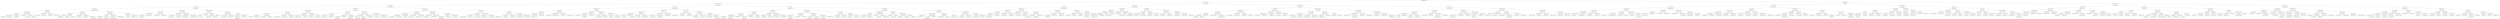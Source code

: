 digraph g { 
 node702 [label="702-abbot, H=1, BF=0"];
 node762 [label="762-abdominous, H=2, BF=0"];
 node493 [label="493-abscession, H=1, BF=0"];
 node444 [label="444-absolve, H=3, BF=0"];
 node478 [label="478-absorbability, H=2, BF=0"];
 node984 [label="984-acacian, H=1, BF=0"];
 node113 [label="113-acetylenediurein, H=4, BF=0"];
 node494 [label="494-acquisitum, H=1, BF=0"];
 node650 [label="650-acroasphyxia, H=3, BF=0"];
 node741 [label="741-acrydium, H=1, BF=0"];
 node979 [label="979-actaeon, H=2, BF=0"];
 node463 [label="463-adactyl, H=1, BF=0"];
 node296 [label="296-adenia, H=5, BF=0"];
 node564 [label="564-adenology, H=1, BF=0"];
 node708 [label="708-adephagan, H=2, BF=0"];
 node158 [label="158-aegerian, H=1, BF=0"];
 node138 [label="138-afluking, H=3, BF=0"];
 node153 [label="153-aggrate, H=1, BF=0"];
 node536 [label="536-aglypha, H=2, BF=0"];
 node761 [label="761-agricultural, H=1, BF=0"];
 node70 [label="70-airmark, H=7, BF=0"];
 node914 [label="914-aischrolatreia, H=1, BF=0"];
 node244 [label="244-akhissar, H=2, BF=0"];
 node683 [label="683-alkylic, H=3, BF=0"];
 node582 [label="582-alley, H=2, BF=0"];
 node796 [label="796-alpine, H=1, BF=0"];
 node362 [label="362-amateur, H=4, BF=0"];
 node666 [label="666-ambry, H=1, BF=0"];
 node202 [label="202-amphion, H=2, BF=0"];
 node604 [label="604-amuck, H=1, BF=0"];
 node132 [label="132-amygdalase, H=3, BF=0"];
 node467 [label="467-amylopsin, H=1, BF=0"];
 node458 [label="458-anaglyph, H=2, BF=0"];
 node89 [label="89-anaphylatoxin, H=1, BF=0"];
 node26 [label="26-anatomicopathologic, H=6, BF=0"];
 node53 [label="53-anesthetist, H=1, BF=0"];
 node897 [label="897-angiolith, H=2, BF=0"];
 node657 [label="657-annodated, H=1, BF=0"];
 node757 [label="757-anopla, H=3, BF=0"];
 node893 [label="893-ansel, H=1, BF=0"];
 node758 [label="758-anselm, H=2, BF=0"];
 node694 [label="694-anthropophagistic, H=1, BF=0"];
 node288 [label="288-anticipatory, H=4, BF=0"];
 node709 [label="709-antiegotism, H=1, BF=0"];
 node378 [label="378-antimycotic, H=2, BF=0"];
 node692 [label="692-antiprohibitionist, H=1, BF=0"];
 node122 [label="122-antivaccinist, H=5, BF=0"];
 node405 [label="405-antu, H=1, BF=0"];
 node487 [label="487-apache, H=2, BF=0"];
 node535 [label="535-apagogically, H=1, BF=0"];
 node74 [label="74-apinage, H=3, BF=0"];
 node395 [label="395-apneumona, H=1, BF=0"];
 node16 [label="16-apocodeine, H=8, BF=0"];
 node849 [label="849-apologizer, H=1, BF=0"];
 node310 [label="310-appendicle, H=2, BF=0"];
 node34 [label="34-apportionable, H=3, BF=0"];
 node551 [label="551-archagitator, H=1, BF=0"];
 node109 [label="109-archheart, H=4, BF=0"];
 node723 [label="723-archpresbyter, H=1, BF=0"];
 node251 [label="251-asclepiadeous, H=2, BF=0"];
 node588 [label="588-ashkenazim, H=1, BF=0"];
 node114 [label="114-asphalt, H=5, BF=0"];
 node942 [label="942-aspheterism, H=1, BF=0"];
 node881 [label="881-astragalus, H=2, BF=0"];
 node169 [label="169-atamasco, H=3, BF=0"];
 node831 [label="831-ateleological, H=1, BF=0"];
 node411 [label="411-atheriogaea, H=4, BF=0"];
 node626 [label="626-atrocity, H=1, BF=0"];
 node967 [label="967-attainability, H=2, BF=0"];
 node631 [label="631-attemperation, H=1, BF=0"];
 node413 [label="413-austrophilism, H=3, BF=0"];
 node907 [label="907-autohypnotization, H=1, BF=0"];
 node220 [label="220-autosyndesis, H=2, BF=-1"];
 node271 [label="271-aves, H=1, BF=0"];
 node66 [label="66-avowably, H=7, BF=0"];
 node586 [label="586-aweary, H=1, BF=0"];
 node447 [label="447-ayelp, H=2, BF=0"];
 node227 [label="227-azo, H=1, BF=0"];
 node98 [label="98-baba, H=4, BF=0"];
 node856 [label="856-babblishly, H=1, BF=0"];
 node568 [label="568-babel, H=2, BF=0"];
 node852 [label="852-bailer, H=1, BF=0"];
 node838 [label="838-balkar, H=3, BF=0"];
 node560 [label="560-baller, H=1, BF=0"];
 node327 [label="327-balneotherapeutics, H=6, BF=0"];
 node542 [label="542-barbiturate, H=1, BF=0"];
 node143 [label="143-barramunda, H=3, BF=0"];
 node782 [label="782-baseball, H=2, BF=0"];
 node917 [label="917-basilweed, H=1, BF=0"];
 node719 [label="719-basos, H=5, BF=0"];
 node826 [label="826-bedstring, H=1, BF=0"];
 node754 [label="754-beennut, H=3, BF=-1"];
 node203 [label="203-beguilement, H=2, BF=0"];
 node983 [label="983-behammer, H=1, BF=0"];
 node117 [label="117-bejel, H=4, BF=0"];
 node182 [label="182-bekerchief, H=2, BF=0"];
 node600 [label="600-bellite, H=1, BF=0"];
 node107 [label="107-beriberic, H=9, BF=0"];
 node773 [label="773-beroll, H=1, BF=0"];
 node108 [label="108-betso, H=2, BF=0"];
 node729 [label="729-biblicism, H=1, BF=0"];
 node82 [label="82-biloculina, H=3, BF=0"];
 node156 [label="156-bipyridyl, H=1, BF=0"];
 node994 [label="994-birkenhead, H=2, BF=0"];
 node237 [label="237-bitterroot, H=1, BF=0"];
 node57 [label="57-bizet, H=4, BF=0"];
 node290 [label="290-blackbeard, H=1, BF=0"];
 node149 [label="149-blameless, H=2, BF=0"];
 node718 [label="718-blossomhead, H=1, BF=0"];
 node532 [label="532-blossomtime, H=3, BF=0"];
 node807 [label="807-bluggy, H=1, BF=0"];
 node962 [label="962-bombastic, H=2, BF=0"];
 node338 [label="338-bonapartism, H=1, BF=0"];
 node384 [label="384-bordello, H=5, BF=0"];
 node975 [label="975-borele, H=1, BF=0"];
 node528 [label="528-brachiata, H=2, BF=0"];
 node492 [label="492-brachypyramid, H=1, BF=0"];
 node137 [label="137-brazilein, H=4, BF=0"];
 node819 [label="819-breaker, H=1, BF=0"];
 node320 [label="320-breezily, H=2, BF=0"];
 node901 [label="901-bridle, H=1, BF=0"];
 node134 [label="134-brimming, H=3, BF=0"];
 node523 [label="523-brotulid, H=1, BF=0"];
 node126 [label="126-bufonite, H=7, BF=0"];
 node598 [label="598-bulkhead, H=1, BF=0"];
 node913 [label="913-bumbaste, H=2, BF=0"];
 node186 [label="186-bumpingly, H=1, BF=0"];
 node230 [label="230-burnt, H=3, BF=0"];
 node355 [label="355-burroweed, H=2, BF=0"];
 node938 [label="938-busher, H=1, BF=0"];
 node356 [label="356-busket, H=5, BF=0"];
 node808 [label="808-buzylene, H=2, BF=0"];
 node835 [label="835-byronic, H=1, BF=0"];
 node682 [label="682-caesardom, H=3, BF=1"];
 node804 [label="804-cafeneh, H=1, BF=0"];
 node585 [label="585-cancroid, H=4, BF=0"];
 node878 [label="878-capernaitish, H=1, BF=0"];
 node587 [label="587-capersome, H=2, BF=0"];
 node293 [label="293-caravan, H=3, BF=0"];
 node191 [label="191-carmoisin, H=1, BF=0"];
 node136 [label="136-casave, H=2, BF=0"];
 node533 [label="533-castalia, H=1, BF=0"];
 node81 [label="81-castigate, H=6, BF=0"];
 node880 [label="880-celery, H=1, BF=0"];
 node225 [label="225-cephalhematoma, H=2, BF=0"];
 node607 [label="607-certifiableness, H=3, BF=0"];
 node519 [label="519-chaetophoraceae, H=1, BF=0"];
 node181 [label="181-chaplain, H=4, BF=0"];
 node337 [label="337-charlatanic, H=1, BF=0"];
 node574 [label="574-cherubic, H=2, BF=0"];
 node951 [label="951-childlike, H=1, BF=0"];
 node120 [label="120-chimopeelagic, H=3, BF=0"];
 node590 [label="590-chlamydoselachus, H=2, BF=-1"];
 node715 [label="715-chondriomere, H=1, BF=0"];
 node44 [label="44-chromatophilic, H=8, BF=0"];
 node584 [label="584-chymotrypsin, H=1, BF=0"];
 node294 [label="294-circumnutate, H=2, BF=0"];
 node725 [label="725-citronade, H=1, BF=0"];
 node212 [label="212-coachwhip, H=3, BF=0"];
 node737 [label="737-coky, H=1, BF=0"];
 node726 [label="726-collaborationism, H=2, BF=0"];
 node941 [label="941-collyrium, H=1, BF=0"];
 node166 [label="166-colorably, H=4, BF=0"];
 node522 [label="522-columnization, H=1, BF=0"];
 node152 [label="152-comicocynical, H=2, BF=0"];
 node974 [label="974-commenceable, H=1, BF=0"];
 node151 [label="151-committeewoman, H=6, BF=0"];
 node550 [label="550-complacent, H=1, BF=0"];
 node748 [label="748-conceptional, H=2, BF=0"];
 node734 [label="734-condensedness, H=1, BF=0"];
 node375 [label="375-conduplicated, H=4, BF=0"];
 node713 [label="713-confederationist, H=1, BF=0"];
 node836 [label="836-congressionist, H=3, BF=0"];
 node307 [label="307-conjunct, H=2, BF=0"];
 node980 [label="980-consentiently, H=1, BF=0"];
 node168 [label="168-consequently, H=5, BF=0"];
 node619 [label="619-copulate, H=2, BF=0"];
 node642 [label="642-cossaean, H=1, BF=0"];
 node67 [label="67-counterindicate, H=3, BF=0"];
 node918 [label="918-counternoise, H=1, BF=0"];
 node512 [label="512-counterreckoning, H=2, BF=0"];
 node172 [label="172-counterruin, H=7, BF=0"];
 node265 [label="265-criminalistics, H=1, BF=0"];
 node840 [label="840-crooningly, H=2, BF=0"];
 node318 [label="318-cryptostome, H=1, BF=0"];
 node563 [label="563-cuboidal, H=3, BF=1"];
 node573 [label="573-cucurbitaceae, H=1, BF=0"];
 node246 [label="246-curse, H=4, BF=0"];
 node742 [label="742-cyanidation, H=1, BF=0"];
 node865 [label="865-cyathium, H=2, BF=0"];
 node864 [label="864-cyclomania, H=1, BF=0"];
 node674 [label="674-dacryocystotomy, H=3, BF=0"];
 node837 [label="837-dandruffy, H=1, BF=0"];
 node557 [label="557-dardistan, H=2, BF=-1"];
 node665 [label="665-decarhinus, H=1, BF=0"];
 node233 [label="233-decimus, H=5, BF=0"];
 node760 [label="760-declarative, H=1, BF=0"];
 node567 [label="567-decohesion, H=2, BF=1"];
 node348 [label="348-decoyer, H=3, BF=0"];
 node981 [label="981-deferment, H=1, BF=0"];
 node211 [label="211-deforciant, H=2, BF=0"];
 node200 [label="200-deglutination, H=1, BF=0"];
 node711 [label="711-deiformity, H=4, BF=0"];
 node583 [label="583-delicious, H=2, BF=0"];
 node879 [label="879-delsartean, H=1, BF=0"];
 node534 [label="534-dephlegmator, H=3, BF=0"];
 node855 [label="855-deprivative, H=1, BF=0"];
 node283 [label="283-dermatoxerasia, H=2, BF=0"];
 node22 [label="22-dermobranchiata, H=10, BF=0"];
 node301 [label="301-desmidiaceae, H=1, BF=0"];
 node314 [label="314-dicatalexis, H=3, BF=0"];
 node953 [label="953-dihydroxy, H=1, BF=0"];
 node63 [label="63-dilatingly, H=2, BF=0"];
 node602 [label="602-diligentness, H=1, BF=0"];
 node30 [label="30-dioecia, H=4, BF=0"];
 node527 [label="527-dioscorea, H=1, BF=0"];
 node269 [label="269-disafforestation, H=2, BF=0"];
 node686 [label="686-disapprovingly, H=1, BF=0"];
 node207 [label="207-disbelief, H=3, BF=0"];
 node430 [label="430-disbutton, H=1, BF=0"];
 node88 [label="88-discontinuee, H=2, BF=0"];
 node621 [label="621-dislodgement, H=1, BF=0"];
 node175 [label="175-displeasedly, H=6, BF=0"];
 node282 [label="282-distasteful, H=1, BF=0"];
 node500 [label="500-disturn, H=3, BF=0"];
 node591 [label="591-dithioic, H=1, BF=0"];
 node350 [label="350-dodecane, H=2, BF=0"];
 node18 [label="18-dogwatch, H=4, BF=1"];
 node59 [label="59-dolichocephali, H=2, BF=0"];
 node904 [label="904-doltishness, H=1, BF=0"];
 node706 [label="706-doxy, H=5, BF=0"];
 node813 [label="813-dredge, H=1, BF=0"];
 node886 [label="886-driblet, H=3, BF=0"];
 node279 [label="279-driftless, H=2, BF=0"];
 node990 [label="990-dubitatingly, H=1, BF=0"];
 node392 [label="392-dulcifluous, H=4, BF=0"];
 node634 [label="634-dumpy, H=1, BF=0"];
 node597 [label="597-duplone, H=2, BF=0"];
 node733 [label="733-dural, H=1, BF=0"];
 node214 [label="214-duroquinone, H=3, BF=0"];
 node281 [label="281-duteous, H=2, BF=0"];
 node966 [label="966-dyophysitism, H=1, BF=0"];
 node19 [label="19-eaglewood, H=7, BF=0"];
 node382 [label="382-eater, H=2, BF=0"];
 node987 [label="987-eave, H=1, BF=0"];
 node404 [label="404-echinoderm, H=3, BF=0"];
 node870 [label="870-echinodermic, H=1, BF=0"];
 node668 [label="668-echopractic, H=4, BF=0"];
 node508 [label="508-ectomorphy, H=2, BF=-1"];
 node778 [label="778-eellike, H=1, BF=0"];
 node278 [label="278-elaidinic, H=3, BF=0"];
 node659 [label="659-elaps, H=1, BF=0"];
 node150 [label="150-elderhood, H=2, BF=-1"];
 node352 [label="352-electrodynamism, H=1, BF=0"];
 node62 [label="62-electroforming, H=5, BF=0"];
 node330 [label="330-embouchure, H=2, BF=0"];
 node988 [label="988-empyrean, H=1, BF=0"];
 node188 [label="188-endogenous, H=3, BF=0"];
 node651 [label="651-endosalpingitis, H=2, BF=0"];
 node698 [label="698-enfeeble, H=1, BF=0"];
 node479 [label="479-enscroll, H=4, BF=0"];
 node936 [label="936-enthusiastical, H=1, BF=0"];
 node206 [label="206-entrancement, H=2, BF=-1"];
 node213 [label="213-enviableness, H=1, BF=0"];
 node10 [label="10-environmental, H=6, BF=0"];
 node756 [label="756-epicranial, H=1, BF=0"];
 node270 [label="270-epigenetic, H=2, BF=0"];
 node69 [label="69-epigonus, H=3, BF=0"];
 node274 [label="274-epitenon, H=1, BF=0"];
 node127 [label="127-eradicator, H=2, BF=0"];
 node86 [label="86-erased, H=5, BF=0"];
 node456 [label="456-erinaceous, H=1, BF=0"];
 node17 [label="17-escortee, H=2, BF=1"];
 node199 [label="199-escropulo, H=3, BF=1"];
 node575 [label="575-esophagotomy, H=1, BF=0"];
 node47 [label="47-esthesiometer, H=4, BF=0"];
 node863 [label="863-ethmoid, H=2, BF=0"];
 node868 [label="868-ethnize, H=1, BF=0"];
 node663 [label="663-eumenes, H=3, BF=0"];
 node56 [label="56-euphorbium, H=1, BF=0"];
 node978 [label="978-eutropic, H=2, BF=0"];
 node623 [label="623-evangelary, H=1, BF=0"];
 node6 [label="6-evincement, H=9, BF=0"];
 node970 [label="970-exalate, H=1, BF=0"];
 node991 [label="991-existentially, H=2, BF=0"];
 node954 [label="954-extractible, H=1, BF=0"];
 node345 [label="345-extrafoliaceous, H=3, BF=0"];
 node961 [label="961-extratension, H=1, BF=0"];
 node809 [label="809-faceteness, H=2, BF=0"];
 node189 [label="189-facticide, H=4, BF=0"];
 node104 [label="104-faineance, H=1, BF=0"];
 node502 [label="502-faltering, H=3, BF=0"];
 node925 [label="925-fanon, H=1, BF=0"];
 node358 [label="358-fermerer, H=2, BF=0"];
 node35 [label="35-ferulic, H=5, BF=0"];
 node462 [label="462-fibroplastic, H=2, BF=0"];
 node866 [label="866-fiduciary, H=1, BF=0"];
 node436 [label="436-firetop, H=3, BF=1"];
 node791 [label="791-fitchee, H=2, BF=0"];
 node844 [label="844-flanched, H=1, BF=0"];
 node155 [label="155-flatwise, H=6, BF=0"];
 node874 [label="874-flyflap, H=1, BF=0"];
 node562 [label="562-flyless, H=2, BF=0"];
 node743 [label="743-foliature, H=3, BF=0"];
 node488 [label="488-force, H=1, BF=0"];
 node217 [label="217-forcing, H=4, BF=-1"];
 node656 [label="656-foremasthand, H=1, BF=0"];
 node325 [label="325-forsooth, H=3, BF=0"];
 node805 [label="805-forthwith, H=1, BF=0"];
 node714 [label="714-foundership, H=2, BF=0"];
 node637 [label="637-foundery, H=1, BF=0"];
 node116 [label="116-fountainlet, H=7, BF=0"];
 node746 [label="746-fractionally, H=1, BF=0"];
 node466 [label="466-frederick, H=3, BF=0"];
 node834 [label="834-freezer, H=2, BF=0"];
 node899 [label="899-frigorify, H=1, BF=0"];
 node324 [label="324-fringent, H=4, BF=0"];
 node477 [label="477-functionarism, H=1, BF=0"];
 node948 [label="948-fusible, H=2, BF=0"];
 node197 [label="197-galen, H=1, BF=0"];
 node177 [label="177-gallycrow, H=5, BF=0"];
 node351 [label="351-gambet, H=2, BF=0"];
 node857 [label="857-ganglioid, H=1, BF=0"];
 node695 [label="695-garawi, H=3, BF=0"];
 node824 [label="824-garter, H=2, BF=0"];
 node859 [label="859-gastrohelcosis, H=1, BF=0"];
 node367 [label="367-geminately, H=4, BF=0"];
 node803 [label="803-genderer, H=2, BF=0"];
 node946 [label="946-ghaist, H=1, BF=0"];
 node820 [label="820-glossarize, H=3, BF=0"];
 node426 [label="426-glossophagine, H=1, BF=0"];
 node204 [label="204-glottiscope, H=6, BF=0"];
 node673 [label="673-glyceride, H=2, BF=0"];
 node691 [label="691-glycogelatin, H=1, BF=0"];
 node208 [label="208-goatlike, H=3, BF=0"];
 node364 [label="364-goave, H=1, BF=0"];
 node801 [label="801-goffering, H=2, BF=0"];
 node745 [label="745-gold, H=1, BF=0"];
 node242 [label="242-gotten, H=4, BF=0"];
 node291 [label="291-gradient, H=1, BF=0"];
 node497 [label="497-grama, H=3, BF=0"];
 node933 [label="933-grapnel, H=1, BF=0"];
 node374 [label="374-grimily, H=2, BF=0"];
 node135 [label="135-grist, H=8, BF=0"];
 node872 [label="872-grubbiness, H=1, BF=0"];
 node173 [label="173-gryposis, H=2, BF=0"];
 node985 [label="985-guanaco, H=1, BF=0"];
 node606 [label="606-guijo, H=3, BF=0"];
 node703 [label="703-guttural, H=1, BF=0"];
 node377 [label="377-gyromagnetic, H=4, BF=0"];
 node505 [label="505-hafgan, H=1, BF=0"];
 node669 [label="669-hamamelidoxylon, H=3, BF=0"];
 node716 [label="716-hammerdress, H=2, BF=0"];
 node955 [label="955-hammy, H=1, BF=0"];
 node425 [label="425-handcraft, H=5, BF=0"];
 node763 [label="763-hansardization, H=1, BF=0"];
 node187 [label="187-hateful, H=2, BF=0"];
 node827 [label="827-hawserwise, H=1, BF=0"];
 node644 [label="644-hecte, H=3, BF=0"];
 node396 [label="396-hedgy, H=1, BF=0"];
 node119 [label="119-heliophyte, H=4, BF=0"];
 node162 [label="162-helvite, H=1, BF=0"];
 node667 [label="667-hemarthrosis, H=2, BF=1"];
 node538 [label="538-hemoproctia, H=3, BF=0"];
 node728 [label="728-hendecoic, H=1, BF=0"];
 node353 [label="353-henter, H=2, BF=0"];
 node249 [label="249-heptitol, H=1, BF=0"];
 node313 [label="313-hereby, H=7, BF=0"];
 node561 [label="561-heterochronic, H=1, BF=0"];
 node331 [label="331-heterolysis, H=2, BF=0"];
 node93 [label="93-hexahydroxy, H=4, BF=0"];
 node869 [label="869-hexastemonous, H=1, BF=0"];
 node457 [label="457-hield, H=2, BF=0"];
 node420 [label="420-hierogrammatical, H=3, BF=0"];
 node276 [label="276-histology, H=1, BF=0"];
 node28 [label="28-hoggy, H=5, BF=0"];
 node218 [label="218-homosystemic, H=1, BF=0"];
 node753 [label="753-honduran, H=2, BF=0"];
 node790 [label="790-hook, H=1, BF=0"];
 node385 [label="385-hounding, H=3, BF=0"];
 node724 [label="724-houselet, H=2, BF=0"];
 node860 [label="860-housewifeliness, H=1, BF=0"];
 node92 [label="92-howitzer, H=6, BF=0"];
 node387 [label="387-hoyle, H=2, BF=0"];
 node652 [label="652-humpback, H=1, BF=0"];
 node201 [label="201-hydramnios, H=3, BF=0"];
 node553 [label="553-hydrocycle, H=2, BF=0"];
 node636 [label="636-hygrodeik, H=1, BF=0"];
 node572 [label="572-hypersophisticated, H=4, BF=0"];
 node841 [label="841-hypodorian, H=1, BF=0"];
 node578 [label="578-hysteric, H=2, BF=0"];
 node922 [label="922-iceland, H=1, BF=0"];
 node681 [label="681-ichthyotomy, H=3, BF=0"];
 node906 [label="906-idiosepiidae, H=1, BF=0"];
 node266 [label="266-imitability, H=2, BF=0"];
 node9 [label="9-imminution, H=11, BF=0"];
 node131 [label="131-impalpably, H=2, BF=0"];
 node566 [label="566-imperceptibly, H=1, BF=0"];
 node332 [label="332-imperence, H=3, BF=0"];
 node956 [label="956-impetition, H=1, BF=0"];
 node316 [label="316-inaxon, H=2, BF=0"];
 node176 [label="176-incenter, H=4, BF=0"];
 node52 [label="52-inconvertibility, H=2, BF=0"];
 node697 [label="697-incorporeal, H=1, BF=0"];
 node103 [label="103-indefinable, H=3, BF=0"];
 node752 [label="752-indeformable, H=1, BF=0"];
 node25 [label="25-indevout, H=2, BF=0"];
 node14 [label="14-indignance, H=5, BF=0"];
 node80 [label="80-individualize, H=2, BF=0"];
 node468 [label="468-informative, H=1, BF=0"];
 node295 [label="295-infract, H=3, BF=0"];
 node303 [label="303-ingrowth, H=1, BF=0"];
 node170 [label="170-inhospitality, H=7, BF=0"];
 node996 [label="996-inodes, H=1, BF=0"];
 node730 [label="730-insulance, H=2, BF=0"];
 node520 [label="520-intenable, H=1, BF=0"];
 node524 [label="524-interenjoy, H=4, BF=0"];
 node806 [label="806-intermenstruum, H=1, BF=0"];
 node919 [label="919-interparietale, H=2, BF=0"];
 node842 [label="842-interregnum, H=1, BF=0"];
 node693 [label="693-intersex, H=3, BF=0"];
 node677 [label="677-introductoriness, H=1, BF=0"];
 node504 [label="504-invective, H=5, BF=0"];
 node540 [label="540-inventorial, H=2, BF=0"];
 node750 [label="750-inventory, H=1, BF=0"];
 node346 [label="346-inveteracy, H=3, BF=0"];
 node699 [label="699-iracund, H=1, BF=0"];
 node422 [label="422-ironback, H=4, BF=0"];
 node506 [label="506-isobarbaloin, H=1, BF=0"];
 node489 [label="489-isomastigate, H=2, BF=0"];
 node147 [label="147-jacobinism, H=6, BF=0"];
 node850 [label="850-jatulian, H=1, BF=0"];
 node618 [label="618-jeremian, H=2, BF=0"];
 node235 [label="235-jetbead, H=1, BF=0"];
 node454 [label="454-juvenal, H=3, BF=0"];
 node284 [label="284-kaibartha, H=2, BF=0"];
 node461 [label="461-kala, H=1, BF=0"];
 node50 [label="50-kangaroo, H=5, BF=0"];
 node731 [label="731-karyomitoic, H=2, BF=0"];
 node732 [label="732-kekchi, H=1, BF=0"];
 node341 [label="341-kelty, H=3, BF=0"];
 node580 [label="580-keratocentesis, H=2, BF=0"];
 node749 [label="749-kettledrummer, H=1, BF=0"];
 node231 [label="231-kilocycle, H=4, BF=0"];
 node832 [label="832-kinematic, H=1, BF=0"];
 node431 [label="431-kinetomer, H=2, BF=0"];
 node672 [label="672-klanswoman, H=1, BF=0"];
 node15 [label="15-knotwort, H=8, BF=0"];
 node751 [label="751-knoxvillite, H=1, BF=0"];
 node298 [label="298-koel, H=2, BF=0"];
 node94 [label="94-koku, H=1, BF=0"];
 node84 [label="84-koolah, H=3, BF=0"];
 node252 [label="252-labionasal, H=1, BF=0"];
 node232 [label="232-lactenin, H=4, BF=0"];
 node424 [label="424-lampers, H=1, BF=0"];
 node474 [label="474-laryngoscopical, H=2, BF=0"];
 node530 [label="530-latvian, H=1, BF=0"];
 node45 [label="45-lauder, H=3, BF=-1"];
 node87 [label="87-layery, H=1, BF=0"];
 node950 [label="950-lazaret, H=2, BF=0"];
 node696 [label="696-lecanium, H=1, BF=0"];
 node73 [label="73-lemography, H=6, BF=0"];
 node775 [label="775-lentibulariaceae, H=1, BF=0"];
 node717 [label="717-licentiate, H=2, BF=0"];
 node625 [label="625-lickspittling, H=1, BF=0"];
 node300 [label="300-lifey, H=3, BF=0"];
 node516 [label="516-limby, H=1, BF=0"];
 node794 [label="794-lin, H=2, BF=0"];
 node908 [label="908-lingenberry, H=1, BF=0"];
 node482 [label="482-lionet, H=4, BF=0"];
 node596 [label="596-littleneck, H=1, BF=0"];
 node661 [label="661-loaferish, H=2, BF=0"];
 node76 [label="76-logology, H=1, BF=0"];
 node65 [label="65-loincloth, H=3, BF=0"];
 node297 [label="297-louse, H=2, BF=0"];
 node517 [label="517-lovelorn, H=1, BF=0"];
 node99 [label="99-ludefisk, H=5, BF=0"];
 node43 [label="43-lupoid, H=1, BF=0"];
 node545 [label="545-lutulence, H=3, BF=0"];
 node712 [label="712-mackinaw, H=2, BF=0"];
 node727 [label="727-macromeric, H=1, BF=0"];
 node342 [label="342-macrospore, H=4, BF=0"];
 node821 [label="821-macrosymbiont, H=1, BF=0"];
 node142 [label="142-madelon, H=2, BF=0"];
 node379 [label="379-malacanthid, H=3, BF=0"];
 node923 [label="923-mandelic, H=1, BF=0"];
 node943 [label="943-mantology, H=2, BF=0"];
 node556 [label="556-manumission, H=1, BF=0"];
 node42 [label="42-marshwort, H=9, BF=0"];
 node481 [label="481-masting, H=1, BF=0"];
 node798 [label="798-mastlike, H=2, BF=0"];
 node738 [label="738-mayfish, H=1, BF=0"];
 node64 [label="64-meethelp, H=3, BF=0"];
 node161 [label="161-meleagrinae, H=1, BF=0"];
 node139 [label="139-meliceris, H=4, BF=0"];
 node848 [label="848-meningocortical, H=1, BF=0"];
 node501 [label="501-menorrhagia, H=3, BF=0"];
 node965 [label="965-merchantableness, H=1, BF=0"];
 node292 [label="292-metachemistry, H=2, BF=0"];
 node145 [label="145-metapterygium, H=5, BF=0"];
 node700 [label="700-meteorogram, H=1, BF=0"];
 node322 [label="322-methought, H=2, BF=0"];
 node982 [label="982-microdrawing, H=1, BF=0"];
 node97 [label="97-microgametocyte, H=3, BF=1"];
 node581 [label="581-middlings, H=1, BF=0"];
 node888 [label="888-mil, H=2, BF=0"];
 node609 [label="609-milliare, H=1, BF=0"];
 node38 [label="38-mimulus, H=6, BF=0"];
 node515 [label="515-minienize, H=1, BF=0"];
 node565 [label="565-miscellaneous, H=2, BF=0"];
 node571 [label="571-misexample, H=1, BF=0"];
 node554 [label="554-misliken, H=3, BF=0"];
 node811 [label="811-mispleading, H=1, BF=0"];
 node633 [label="633-mispossessed, H=2, BF=0"];
 node167 [label="167-mogilalism, H=4, BF=0"];
 node944 [label="944-monk, H=1, BF=0"];
 node924 [label="924-monkeyish, H=2, BF=0"];
 node664 [label="664-monochlor, H=3, BF=0"];
 node929 [label="929-monolithic, H=1, BF=0"];
 node399 [label="399-monotypic, H=2, BF=0"];
 node21 [label="21-mulse, H=7, BF=0"];
 node658 [label="658-multicarinated, H=1, BF=0"];
 node438 [label="438-muncerian, H=3, BF=0"];
 node675 [label="675-muscose, H=1, BF=0"];
 node977 [label="977-muskellunge, H=2, BF=0"];
 node40 [label="40-mutinously, H=1, BF=0"];
 node363 [label="363-myasthenia, H=4, BF=0"];
 node968 [label="968-mycomycete, H=1, BF=0"];
 node4 [label="4-myelosyphilis, H=2, BF=0"];
 node843 [label="843-mystificatory, H=1, BF=0"];
 node407 [label="407-natricine, H=3, BF=0"];
 node720 [label="720-nazariteship, H=2, BF=0"];
 node833 [label="833-nectariferous, H=1, BF=0"];
 node125 [label="125-nerval, H=5, BF=0"];
 node163 [label="163-neuralist, H=1, BF=0"];
 node814 [label="814-neurocity, H=2, BF=0"];
 node784 [label="784-nextly, H=1, BF=0"];
 node105 [label="105-nidologist, H=3, BF=0"];
 node599 [label="599-niellated, H=1, BF=0"];
 node781 [label="781-ninut, H=2, BF=0"];
 node46 [label="46-nirles, H=1, BF=0"];
 node171 [label="171-noncarnivorous, H=6, BF=0"];
 node416 [label="416-noncoloring, H=1, BF=0"];
 node428 [label="428-nonconcludent, H=3, BF=0"];
 node989 [label="989-nondivergent, H=1, BF=0"];
 node895 [label="895-nonfermentative, H=2, BF=0"];
 node845 [label="845-nonimmigrant, H=4, BF=0"];
 node268 [label="268-nonliability, H=1, BF=0"];
 node912 [label="912-nonlover, H=2, BF=0"];
 node486 [label="486-nonmythical, H=1, BF=0"];
 node224 [label="224-nonporphyritic, H=5, BF=0"];
 node319 [label="319-nonpresbyter, H=2, BF=0"];
 node511 [label="511-nonprobable, H=1, BF=0"];
 node259 [label="259-nonrectangular, H=4, BF=0"];
 node388 [label="388-nonrendition, H=1, BF=0"];
 node306 [label="306-nonretentive, H=3, BF=0"];
 node909 [label="909-nonsetting, H=1, BF=0"];
 node629 [label="629-nonsparking, H=2, BF=0"];
 node32 [label="32-nonumbilicate, H=8, BF=0"];
 node12 [label="12-nope, H=2, BF=0"];
 node777 [label="777-nora, H=1, BF=0"];
 node688 [label="688-normoblastic, H=3, BF=0"];
 node649 [label="649-notarikon, H=1, BF=0"];
 node100 [label="100-novelwright, H=4, BF=0"];
 node851 [label="851-nystagmus, H=1, BF=0"];
 node347 [label="347-obtect, H=2, BF=0"];
 node450 [label="450-octavian, H=3, BF=0"];
 node892 [label="892-octocentenary, H=1, BF=0"];
 node133 [label="133-octogynia, H=2, BF=0"];
 node102 [label="102-odonata, H=5, BF=0"];
 node787 [label="787-omphaloncus, H=1, BF=0"];
 node776 [label="776-onagraceous, H=2, BF=0"];
 node442 [label="442-oncin, H=1, BF=0"];
 node558 [label="558-oosporic, H=4, BF=0"];
 node846 [label="846-ophthalmomalacia, H=1, BF=0"];
 node144 [label="144-optotechnics, H=2, BF=0"];
 node321 [label="321-opusculum, H=3, BF=0"];
 node247 [label="247-organophyly, H=1, BF=0"];
 node366 [label="366-ornithon, H=6, BF=0"];
 node885 [label="885-orobanche, H=1, BF=0"];
 node490 [label="490-orthophosphate, H=2, BF=0"];
 node707 [label="707-os, H=3, BF=0"];
 node774 [label="774-oscheoplasty, H=1, BF=0"];
 node613 [label="613-osmometric, H=4, BF=0"];
 node704 [label="704-osteoid, H=1, BF=0"];
 node544 [label="544-osteoscope, H=3, BF=0"];
 node998 [label="998-outdraft, H=1, BF=0"];
 node340 [label="340-outferret, H=2, BF=0"];
 node386 [label="386-outweary, H=5, BF=0"];
 node429 [label="429-overaccumulate, H=1, BF=0"];
 node624 [label="624-overdevotedly, H=3, BF=0"];
 node873 [label="873-overeducate, H=1, BF=0"];
 node594 [label="594-overhover, H=2, BF=0"];
 node882 [label="882-overjoyful, H=1, BF=0"];
 node83 [label="83-overscrub, H=7, BF=0"];
 node123 [label="123-overtwine, H=1, BF=0"];
 node440 [label="440-ovinae, H=3, BF=0"];
 node434 [label="434-ovoviviparously, H=2, BF=0"];
 node930 [label="930-oxbiter, H=1, BF=0"];
 node226 [label="226-oxyquinoline, H=5, BF=0"];
 node287 [label="287-paedogenesis, H=1, BF=0"];
 node472 [label="472-painstaker, H=3, BF=0"];
 node491 [label="491-palaeomastodon, H=2, BF=0"];
 node959 [label="959-parsonage, H=1, BF=0"];
 node234 [label="234-patter, H=4, BF=0"];
 node800 [label="800-patterny, H=1, BF=0"];
 node464 [label="464-pauline, H=2, BF=0"];
 node655 [label="655-peacemaking, H=1, BF=0"];
 node654 [label="654-pedigerous, H=6, BF=0"];
 node349 [label="349-pelecaniformes, H=1, BF=0"];
 node992 [label="992-pelvisternum, H=2, BF=0"];
 node679 [label="679-pensived, H=1, BF=0"];
 node721 [label="721-pentapolis, H=3, BF=0"];
 node903 [label="903-pentathionic, H=1, BF=0"];
 node452 [label="452-pentelic, H=2, BF=0"];
 node329 [label="329-perceptive, H=1, BF=0"];
 node333 [label="333-perfervidness, H=4, BF=0"];
 node614 [label="614-periductal, H=1, BF=0"];
 node336 [label="336-perikronion, H=2, BF=0"];
 node822 [label="822-perisphere, H=1, BF=0"];
 node91 [label="91-personalism, H=3, BF=0"];
 node964 [label="964-phajus, H=1, BF=0"];
 node401 [label="401-phalarism, H=2, BF=0"];
 node2 [label="2-pharyngopathy, H=12, BF=0"];
 node37 [label="37-pharyngotonsillitis, H=1, BF=0"];
 node427 [label="427-philophilosophos, H=3, BF=0"];
 node507 [label="507-phototrichromatic, H=1, BF=0"];
 node264 [label="264-phreatophyte, H=2, BF=0"];
 node7 [label="7-phrygium, H=4, BF=0"];
 node185 [label="185-physonectae, H=1, BF=0"];
 node409 [label="409-pinnaclet, H=2, BF=1"];
 node308 [label="308-pinnaglobin, H=3, BF=0"];
 node818 [label="818-pitchometer, H=1, BF=0"];
 node810 [label="810-placophora, H=2, BF=0"];
 node797 [label="797-planarioid, H=1, BF=0"];
 node60 [label="60-platemaker, H=6, BF=0"];
 node685 [label="685-platybrachycephalous, H=1, BF=0"];
 node260 [label="260-pleocrystalline, H=2, BF=0"];
 node326 [label="326-plicater, H=3, BF=0"];
 node935 [label="935-plumbum, H=1, BF=0"];
 node972 [label="972-pneumonic, H=2, BF=0"];
 node334 [label="334-pobs, H=1, BF=0"];
 node79 [label="79-poditic, H=5, BF=-1"];
 node443 [label="443-pointer, H=1, BF=0"];
 node184 [label="184-pointingly, H=2, BF=0"];
 node71 [label="71-polarography, H=4, BF=0"];
 node891 [label="891-pondage, H=1, BF=0"];
 node400 [label="400-pontifex, H=2, BF=0"];
 node140 [label="140-portative, H=3, BF=0"];
 node549 [label="549-porwigle, H=1, BF=0"];
 node3 [label="3-postmineral, H=7, BF=1"];
 node24 [label="24-poststertorous, H=1, BF=0"];
 node389 [label="389-potlike, H=2, BF=0"];
 node555 [label="555-powerhouse, H=1, BF=0"];
 node496 [label="496-praisefully, H=3, BF=0"];
 node854 [label="854-preadjunct, H=1, BF=0"];
 node641 [label="641-preaffiliation, H=2, BF=0"];
 node485 [label="485-prechemical, H=1, BF=0"];
 node72 [label="72-precomposition, H=5, BF=0"];
 node410 [label="410-precondemnation, H=1, BF=0"];
 node402 [label="402-precursive, H=2, BF=0"];
 node767 [label="767-prederivation, H=1, BF=0"];
 node343 [label="343-predisposedly, H=4, BF=0"];
 node439 [label="439-prefiction, H=1, BF=0"];
 node115 [label="115-preimpress, H=2, BF=0"];
 node795 [label="795-preindication, H=1, BF=0"];
 node789 [label="789-premake, H=3, BF=0"];
 node900 [label="900-preofficially, H=1, BF=0"];
 node510 [label="510-preponderance, H=2, BF=0"];
 node124 [label="124-preremove, H=8, BF=0"];
 node518 [label="518-presartorial, H=1, BF=0"];
 node370 [label="370-presbyopia, H=2, BF=0"];
 node910 [label="910-prescapula, H=1, BF=0"];
 node253 [label="253-presumptuous, H=3, BF=0"];
 node408 [label="408-presuperintendence, H=1, BF=0"];
 node372 [label="372-preventer, H=4, BF=0"];
 node359 [label="359-prewound, H=1, BF=0"];
 node148 [label="148-pricklingly, H=2, BF=0"];
 node932 [label="932-primitivism, H=1, BF=0"];
 node902 [label="902-princeps, H=3, BF=0"];
 node958 [label="958-principalness, H=1, BF=0"];
 node911 [label="911-proagrarian, H=2, BF=0"];
 node77 [label="77-probeer, H=5, BF=0"];
 node916 [label="916-proctoclysis, H=1, BF=0"];
 node764 [label="764-profanely, H=2, BF=0"];
 node622 [label="622-proferment, H=3, BF=0"];
 node678 [label="678-propaedeutical, H=1, BF=0"];
 node205 [label="205-propagation, H=4, BF=0"];
 node662 [label="662-proprietage, H=1, BF=0"];
 node277 [label="277-propulsion, H=2, BF=0"];
 node275 [label="275-proscriber, H=1, BF=0"];
 node193 [label="193-protistic, H=3, BF=0"];
 node615 [label="615-psorospermosis, H=1, BF=0"];
 node861 [label="861-psychoanalyzer, H=2, BF=0"];
 node130 [label="130-psychographic, H=1, BF=0"];
 node8 [label="8-punnigram, H=7, BF=0"];
 node639 [label="639-purchase, H=1, BF=0"];
 node616 [label="616-purificator, H=3, BF=0"];
 node862 [label="862-pyelolithotomy, H=1, BF=0"];
 node236 [label="236-pygidium, H=2, BF=0"];
 node112 [label="112-pygopodidae, H=4, BF=0"];
 node828 [label="828-pyrocellulose, H=1, BF=0"];
 node541 [label="541-pyrrhic, H=2, BF=0"];
 node160 [label="160-quadrigamist, H=5, BF=1"];
 node579 [label="579-quadrumane, H=1, BF=0"];
 node241 [label="241-qualitied, H=3, BF=0"];
 node772 [label="772-raiseman, H=1, BF=0"];
 node546 [label="546-rajah, H=2, BF=0"];
 node887 [label="887-rampire, H=1, BF=0"];
 node78 [label="78-randomization, H=6, BF=0"];
 node620 [label="620-ratable, H=1, BF=0"];
 node928 [label="928-rattlingly, H=2, BF=0"];
 node192 [label="192-reaccomplish, H=1, BF=0"];
 node441 [label="441-reactivity, H=4, BF=0"];
 node95 [label="95-reamer, H=1, BF=0"];
 node735 [label="735-reavow, H=3, BF=0"];
 node448 [label="448-rebegin, H=2, BF=0"];
 node963 [label="963-reblow, H=1, BF=0"];
 node41 [label="41-reboant, H=5, BF=0"];
 node39 [label="39-recce, H=1, BF=0"];
 node435 [label="435-recept, H=2, BF=0"];
 node934 [label="934-recreative, H=1, BF=0"];
 node194 [label="194-recuperance, H=4, BF=0"];
 node311 [label="311-redecline, H=2, BF=0"];
 node610 [label="610-repromulgate, H=1, BF=0"];
 node179 [label="179-repudiationist, H=3, BF=0"];
 node495 [label="495-reputationless, H=2, BF=0"];
 node971 [label="971-rerun, H=1, BF=0"];
 node0 [label="0-resink, H=9, BF=0"];
 node453 [label="453-revocability, H=1, BF=0"];
 node825 [label="825-ring, H=3, BF=0"];
 node174 [label="174-ringe, H=2, BF=0"];
 node957 [label="957-rissel, H=1, BF=0"];
 node406 [label="406-rollick, H=4, BF=0"];
 node509 [label="509-rollickingness, H=1, BF=0"];
 node470 [label="470-roominess, H=2, BF=0"];
 node437 [label="437-roughroot, H=3, BF=0"];
 node391 [label="391-rubification, H=2, BF=0"];
 node593 [label="593-ruck, H=1, BF=0"];
 node54 [label="54-rumorproof, H=5, BF=0"];
 node920 [label="920-saccobranchiata, H=1, BF=0"];
 node373 [label="373-salten, H=2, BF=0"];
 node601 [label="601-samsara, H=1, BF=0"];
 node514 [label="514-saratogan, H=3, BF=0"];
 node521 [label="521-satisfying, H=1, BF=0"];
 node473 [label="473-saturator, H=4, BF=0"];
 node393 [label="393-saturnalian, H=2, BF=0"];
 node931 [label="931-scelerat, H=1, BF=0"];
 node638 [label="638-scenic, H=3, BF=0"];
 node272 [label="272-schistaceous, H=1, BF=0"];
 node670 [label="670-schoolcraft, H=2, BF=0"];
 node671 [label="671-scillipicrin, H=1, BF=0"];
 node263 [label="263-scoliotic, H=6, BF=1"];
 node451 [label="451-scope, H=2, BF=0"];
 node640 [label="640-scorch, H=1, BF=0"];
 node222 [label="222-scorching, H=4, BF=-1"];
 node689 [label="689-scowlingly, H=1, BF=0"];
 node228 [label="228-scrimshorn, H=2, BF=0"];
 node603 [label="603-scritch, H=3, BF=0"];
 node768 [label="768-scrollwise, H=1, BF=0"];
 node480 [label="480-scunner, H=2, BF=0"];
 node660 [label="660-seedbox, H=1, BF=0"];
 node48 [label="48-semisocial, H=8, BF=0"];
 node779 [label="779-semiupright, H=1, BF=0"];
 node792 [label="792-sendable, H=2, BF=0"];
 node380 [label="380-sensationistic, H=1, BF=0"];
 node239 [label="239-septated, H=3, BF=1"];
 node369 [label="369-serridentines, H=2, BF=0"];
 node799 [label="799-servitude, H=1, BF=0"];
 node630 [label="630-shaftfoot, H=5, BF=0"];
 node785 [label="785-shamefacedly, H=1, BF=0"];
 node531 [label="531-siccity, H=2, BF=0"];
 node952 [label="952-sid, H=1, BF=0"];
 node871 [label="871-sigillarian, H=3, BF=0"];
 node896 [label="896-silk, H=2, BF=-1"];
 node830 [label="830-silklike, H=1, BF=0"];
 node5 [label="5-silverer, H=4, BF=0"];
 node469 [label="469-sisseton, H=1, BF=0"];
 node993 [label="993-siva, H=2, BF=0"];
 node877 [label="877-sixpence, H=1, BF=0"];
 node315 [label="315-slackerism, H=3, BF=0"];
 node198 [label="198-slavistic, H=2, BF=0"];
 node926 [label="926-sled, H=1, BF=0"];
 node11 [label="11-sleepify, H=7, BF=0"];
 node261 [label="261-slurbow, H=1, BF=0"];
 node215 [label="215-smirchy, H=2, BF=0"];
 node110 [label="110-snary, H=4, BF=1"];
 node995 [label="995-sneeshing, H=1, BF=0"];
 node812 [label="812-sniffly, H=2, BF=0"];
 node829 [label="829-soho, H=1, BF=0"];
 node499 [label="499-somal, H=3, BF=0"];
 node418 [label="418-somniloquy, H=1, BF=0"];
 node58 [label="58-song, H=6, BF=0"];
 node770 [label="770-soulfulness, H=1, BF=0"];
 node747 [label="747-sparkless, H=2, BF=0"];
 node898 [label="898-sparrer, H=1, BF=0"];
 node417 [label="417-spaying, H=3, BF=0"];
 node455 [label="455-spinobulbar, H=1, BF=0"];
 node256 [label="256-spokeswomanship, H=5, BF=0"];
 node687 [label="687-sportsmanlike, H=1, BF=0"];
 node285 [label="285-spydom, H=3, BF=0"];
 node771 [label="771-spyfault, H=2, BF=0"];
 node999 [label="999-squandermania, H=1, BF=0"];
 node344 [label="344-squawk, H=4, BF=0"];
 node595 [label="595-stabulate, H=1, BF=0"];
 node577 [label="577-staghorn, H=2, BF=0"];
 node36 [label="36-statefulness, H=10, BF=0"];
 node876 [label="876-statometer, H=1, BF=0"];
 node433 [label="433-stenogastric, H=2, BF=0"];
 node154 [label="154-stentoronic, H=3, BF=0"];
 node475 [label="475-stereophotographic, H=2, BF=0"];
 node552 [label="552-sterigmatic, H=1, BF=0"];
 node414 [label="414-stinking, H=4, BF=0"];
 node736 [label="736-stith, H=1, BF=0"];
 node484 [label="484-stockishness, H=2, BF=0"];
 node937 [label="937-stomachlessness, H=1, BF=0"];
 node759 [label="759-strabismical, H=3, BF=0"];
 node635 [label="635-strangership, H=2, BF=-1"];
 node460 [label="460-strangling, H=1, BF=0"];
 node459 [label="459-strongylid, H=6, BF=0"];
 node605 [label="605-studbook, H=1, BF=0"];
 node817 [label="817-stythe, H=2, BF=0"];
 node680 [label="680-subarmor, H=1, BF=0"];
 node548 [label="548-subglacially, H=3, BF=0"];
 node397 [label="397-subharmonic, H=1, BF=0"];
 node183 [label="183-subproduct, H=4, BF=0"];
 node525 [label="525-subtriplicated, H=1, BF=0"];
 node354 [label="354-sunless, H=3, BF=0"];
 node576 [label="576-suomic, H=2, BF=0"];
 node973 [label="973-supersympathy, H=1, BF=0"];
 node106 [label="106-supracargo, H=5, BF=0"];
 node627 [label="627-supracaudal, H=1, BF=0"];
 node390 [label="390-surflike, H=3, BF=0"];
 node788 [label="788-sweatband, H=1, BF=0"];
 node164 [label="164-swietenia, H=2, BF=0"];
 node101 [label="101-swinehull, H=4, BF=0"];
 node221 [label="221-sybaritism, H=1, BF=0"];
 node646 [label="646-syllabatim, H=2, BF=0"];
 node883 [label="883-synactic, H=1, BF=0"];
 node611 [label="611-synesthesia, H=3, BF=0"];
 node75 [label="75-taal, H=1, BF=0"];
 node51 [label="51-takosis, H=8, BF=0"];
 node209 [label="209-tanyoan, H=1, BF=0"];
 node423 [label="423-tarnside, H=3, BF=0"];
 node875 [label="875-tart, H=1, BF=0"];
 node780 [label="780-tatary, H=2, BF=0"];
 node927 [label="927-taxine, H=1, BF=0"];
 node195 [label="195-tech, H=4, BF=0"];
 node976 [label="976-telemetric, H=1, BF=0"];
 node248 [label="248-teleseme, H=2, BF=0"];
 node446 [label="446-telson, H=3, BF=0"];
 node815 [label="815-terminable, H=1, BF=0"];
 node223 [label="223-testiere, H=2, BF=0"];
 node569 [label="569-thaliacean, H=1, BF=0"];
 node210 [label="210-thecium, H=6, BF=0"];
 node858 [label="858-themeless, H=1, BF=0"];
 node376 [label="376-theomania, H=2, BF=0"];
 node432 [label="432-thermostimulation, H=3, BF=0"];
 node238 [label="238-thoke, H=1, BF=0"];
 node55 [label="55-thoracoscopy, H=4, BF=0"];
 node335 [label="335-thorax, H=2, BF=0"];
 node722 [label="722-threefoldness, H=1, BF=0"];
 node360 [label="360-thrifty, H=3, BF=0"];
 node255 [label="255-thrombolymphangitis, H=1, BF=0"];
 node766 [label="766-tipstaff, H=2, BF=0"];
 node921 [label="921-tonga, H=1, BF=0"];
 node96 [label="96-tonguiness, H=5, BF=0"];
 node839 [label="839-tonsillectome, H=1, BF=0"];
 node286 [label="286-tonsor, H=2, BF=0"];
 node365 [label="365-toolmark, H=3, BF=0"];
 node608 [label="608-tormentful, H=2, BF=0"];
 node823 [label="823-torse, H=1, BF=0"];
 node547 [label="547-tortricoid, H=4, BF=0"];
 node305 [label="305-toying, H=2, BF=0"];
 node701 [label="701-transitoriness, H=1, BF=0"];
 node1 [label="1-transversomedial, H=7, BF=0"];
 node498 [label="498-trapped, H=1, BF=0"];
 node68 [label="68-treacliness, H=2, BF=0"];
 node705 [label="705-treader, H=1, BF=0"];
 node312 [label="312-trekker, H=3, BF=0"];
 node357 [label="357-trepidatory, H=1, BF=0"];
 node816 [label="816-trest, H=2, BF=0"];
 node317 [label="317-tribase, H=1, BF=0"];
 node299 [label="299-tributyrin, H=4, BF=0"];
 node254 [label="254-triketo, H=1, BF=0"];
 node240 [label="240-trinodal, H=3, BF=0"];
 node945 [label="945-troolie, H=1, BF=0"];
 node710 [label="710-tropeic, H=2, BF=0"];
 node905 [label="905-trunkless, H=1, BF=0"];
 node643 [label="643-tungstate, H=5, BF=0"];
 node915 [label="915-tupanship, H=1, BF=0"];
 node128 [label="128-turtling, H=2, BF=-1"];
 node361 [label="361-twibil, H=1, BF=0"];
 node23 [label="23-typhic, H=4, BF=-1"];
 node445 [label="445-unaccommodatingly, H=1, BF=0"];
 node180 [label="180-unagile, H=2, BF=0"];
 node289 [label="289-unastonished, H=3, BF=0"];
 node49 [label="49-unbeing, H=1, BF=0"];
 node20 [label="20-unbrotherliness, H=9, BF=0"];
 node483 [label="483-unbumptious, H=1, BF=0"];
 node31 [label="31-unchapter, H=2, BF=0"];
 node243 [label="243-unclassable, H=4, BF=0"];
 node403 [label="403-uncock, H=1, BF=0"];
 node628 [label="628-uncompassionate, H=3, BF=0"];
 node394 [label="394-unconfidence, H=2, BF=0"];
 node739 [label="739-uncongenial, H=1, BF=0"];
 node219 [label="219-underact, H=5, BF=1"];
 node570 [label="570-underivable, H=2, BF=0"];
 node690 [label="690-undervegetation, H=1, BF=0"];
 node543 [label="543-undetermination, H=3, BF=0"];
 node465 [label="465-undispellable, H=1, BF=0"];
 node398 [label="398-undisputed, H=7, BF=0"];
 node755 [label="755-unelementary, H=1, BF=0"];
 node513 [label="513-unenforcedly, H=2, BF=0"];
 node632 [label="632-unentrance, H=4, BF=0"];
 node890 [label="890-unepic, H=2, BF=0"];
 node969 [label="969-unequated, H=1, BF=0"];
 node884 [label="884-unexceptionably, H=3, BF=0"];
 node539 [label="539-unfailableness, H=1, BF=0"];
 node802 [label="802-unfrightened, H=2, BF=0"];
 node744 [label="744-unfructuously, H=1, BF=0"];
 node258 [label="258-ungoverned, H=5, BF=0"];
 node262 [label="262-unhandsome, H=1, BF=0"];
 node786 [label="786-unharbor, H=2, BF=0"];
 node847 [label="847-unhero, H=1, BF=0"];
 node449 [label="449-unhomely, H=3, BF=0"];
 node783 [label="783-unifoliolate, H=1, BF=0"];
 node27 [label="27-unimpenetrable, H=6, BF=0"];
 node939 [label="939-uninsured, H=1, BF=0"];
 node304 [label="304-uniovulate, H=3, BF=0"];
 node949 [label="949-unjagged, H=1, BF=0"];
 node986 [label="986-unkillable, H=2, BF=0"];
 node894 [label="894-unmackly, H=1, BF=0"];
 node159 [label="159-unmistrusted, H=4, BF=0"];
 node940 [label="940-unobjective, H=1, BF=0"];
 node371 [label="371-unoperably, H=2, BF=0"];
 node118 [label="118-unpictorially, H=1, BF=0"];
 node165 [label="165-unpleadable, H=5, BF=0"];
 node947 [label="947-unplebeian, H=1, BF=0"];
 node257 [label="257-unprejudicial, H=2, BF=0"];
 node529 [label="529-unpunishable, H=1, BF=0"];
 node229 [label="229-unreeling, H=3, BF=0"];
 node769 [label="769-unrefusingly, H=1, BF=0"];
 node368 [label="368-unrhymed, H=2, BF=0"];
 node146 [label="146-unromanticalness, H=1, BF=0"];
 node141 [label="141-unsteck, H=8, BF=0"];
 node471 [label="471-unsurpassableness, H=1, BF=0"];
 node157 [label="157-untastable, H=3, BF=0"];
 node617 [label="617-untrochaic, H=1, BF=0"];
 node765 [label="765-untwisted, H=2, BF=0"];
 node653 [label="653-unwist, H=1, BF=0"];
 node90 [label="90-unwounded, H=4, BF=0"];
 node280 [label="280-upcover, H=2, BF=0"];
 node867 [label="867-upher, H=1, BF=0"];
 node328 [label="328-uredosporic, H=3, BF=0"];
 node645 [label="645-ureometer, H=2, BF=0"];
 node684 [label="684-urethrorrhea, H=1, BF=0"];
 node29 [label="29-urrhodin, H=5, BF=0"];
 node309 [label="309-vastity, H=1, BF=0"];
 node526 [label="526-vaudois, H=3, BF=0"];
 node190 [label="190-velours, H=2, BF=0"];
 node589 [label="589-ventripotential, H=1, BF=0"];
 node273 [label="273-verbomania, H=6, BF=0"];
 node61 [label="61-vesicupapular, H=1, BF=0"];
 node559 [label="559-vestal, H=2, BF=0"];
 node381 [label="381-vibraculoid, H=1, BF=0"];
 node111 [label="111-viminal, H=4, BF=-1"];
 node302 [label="302-vinelet, H=2, BF=0"];
 node740 [label="740-virucidal, H=1, BF=0"];
 node412 [label="412-volumescope, H=3, BF=0"];
 node121 [label="121-warison, H=2, BF=0"];
 node476 [label="476-washbasin, H=1, BF=0"];
 node13 [label="13-wauken, H=7, BF=0"];
 node85 [label="85-weetless, H=1, BF=0"];
 node592 [label="592-weeze, H=3, BF=0"];
 node889 [label="889-wellington, H=1, BF=0"];
 node676 [label="676-whau, H=2, BF=0"];
 node339 [label="339-whilom, H=1, BF=0"];
 node178 [label="178-whincow, H=4, BF=0"];
 node216 [label="216-whisky, H=2, BF=0"];
 node612 [label="612-whitecoat, H=1, BF=0"];
 node250 [label="250-whitehass, H=3, BF=0"];
 node245 [label="245-wholewise, H=1, BF=0"];
 node415 [label="415-wildness, H=2, BF=0"];
 node421 [label="421-winer, H=1, BF=0"];
 node129 [label="129-winrace, H=6, BF=0"];
 node647 [label="647-wireless, H=1, BF=0"];
 node537 [label="537-withdrawment, H=2, BF=0"];
 node196 [label="196-withywind, H=4, BF=0"];
 node853 [label="853-worldling, H=2, BF=0"];
 node997 [label="997-worriedness, H=1, BF=0"];
 node419 [label="419-xi, H=3, BF=0"];
 node793 [label="793-xyloid, H=1, BF=0"];
 node323 [label="323-yarl, H=5, BF=0"];
 node960 [label="960-yogoite, H=1, BF=0"];
 node503 [label="503-yquem, H=2, BF=0"];
 node648 [label="648-zapoteco, H=3, BF=0"];
 node383 [label="383-zig, H=1, BF=0"];
 node33 [label="33-zwitterionic, H=2, BF=0"];
 node267 [label="267-zygozoospore, H=1, BF=0"];
  node2 -> node9;
  node9 -> node22;
  node22 -> node107;
  node107 -> node16;
  node16 -> node70;
  node70 -> node296;
  node296 -> node113;
  node113 -> node444;
  node444 -> node762;
  node762 -> node702;
  node762 -> node493;
  node444 -> node478;
  node478 -> node984;
  node113 -> node650;
  node650 -> node494;
  node650 -> node979;
  node979 -> node741;
  node979 -> node463;
  node296 -> node138;
  node138 -> node708;
  node708 -> node564;
  node708 -> node158;
  node138 -> node536;
  node536 -> node153;
  node536 -> node761;
  node70 -> node26;
  node26 -> node362;
  node362 -> node683;
  node683 -> node244;
  node244 -> node914;
  node683 -> node582;
  node582 -> node796;
  node362 -> node132;
  node132 -> node202;
  node202 -> node666;
  node202 -> node604;
  node132 -> node458;
  node458 -> node467;
  node458 -> node89;
  node26 -> node122;
  node122 -> node288;
  node288 -> node757;
  node757 -> node897;
  node897 -> node53;
  node897 -> node657;
  node757 -> node758;
  node758 -> node893;
  node758 -> node694;
  node288 -> node378;
  node378 -> node709;
  node378 -> node692;
  node122 -> node74;
  node74 -> node487;
  node487 -> node405;
  node487 -> node535;
  node74 -> node395;
  node16 -> node66;
  node66 -> node114;
  node114 -> node109;
  node109 -> node34;
  node34 -> node310;
  node310 -> node849;
  node34 -> node551;
  node109 -> node251;
  node251 -> node723;
  node251 -> node588;
  node114 -> node411;
  node411 -> node169;
  node169 -> node881;
  node881 -> node942;
  node169 -> node831;
  node411 -> node413;
  node413 -> node967;
  node967 -> node626;
  node967 -> node631;
  node413 -> node220;
  node220 -> node907;
  node220 -> node271;
  node66 -> node327;
  node327 -> node98;
  node98 -> node447;
  node447 -> node586;
  node447 -> node227;
  node98 -> node838;
  node838 -> node568;
  node568 -> node856;
  node568 -> node852;
  node838 -> node560;
  node327 -> node719;
  node719 -> node143;
  node143 -> node542;
  node143 -> node782;
  node782 -> node917;
  node719 -> node117;
  node117 -> node754;
  node754 -> node826;
  node754 -> node203;
  node203 -> node983;
  node117 -> node182;
  node182 -> node600;
  node107 -> node44;
  node44 -> node126;
  node126 -> node384;
  node384 -> node57;
  node57 -> node82;
  node82 -> node108;
  node108 -> node773;
  node108 -> node729;
  node82 -> node994;
  node994 -> node156;
  node994 -> node237;
  node57 -> node532;
  node532 -> node149;
  node149 -> node290;
  node149 -> node718;
  node532 -> node962;
  node962 -> node807;
  node962 -> node338;
  node384 -> node137;
  node137 -> node528;
  node528 -> node975;
  node528 -> node492;
  node137 -> node134;
  node134 -> node320;
  node320 -> node819;
  node320 -> node901;
  node134 -> node523;
  node126 -> node81;
  node81 -> node356;
  node356 -> node230;
  node230 -> node913;
  node913 -> node598;
  node913 -> node186;
  node230 -> node355;
  node355 -> node938;
  node356 -> node585;
  node585 -> node682;
  node682 -> node808;
  node808 -> node835;
  node682 -> node804;
  node585 -> node293;
  node293 -> node587;
  node587 -> node878;
  node293 -> node136;
  node136 -> node191;
  node136 -> node533;
  node81 -> node181;
  node181 -> node607;
  node607 -> node225;
  node225 -> node880;
  node607 -> node519;
  node181 -> node120;
  node120 -> node574;
  node574 -> node337;
  node574 -> node951;
  node120 -> node590;
  node590 -> node715;
  node44 -> node172;
  node172 -> node151;
  node151 -> node166;
  node166 -> node212;
  node212 -> node294;
  node294 -> node584;
  node294 -> node725;
  node212 -> node726;
  node726 -> node737;
  node726 -> node941;
  node166 -> node152;
  node152 -> node522;
  node152 -> node974;
  node151 -> node168;
  node168 -> node375;
  node375 -> node748;
  node748 -> node550;
  node748 -> node734;
  node375 -> node836;
  node836 -> node713;
  node836 -> node307;
  node307 -> node980;
  node168 -> node67;
  node67 -> node619;
  node619 -> node642;
  node67 -> node512;
  node512 -> node918;
  node172 -> node233;
  node233 -> node246;
  node246 -> node563;
  node563 -> node840;
  node840 -> node265;
  node840 -> node318;
  node563 -> node573;
  node246 -> node674;
  node674 -> node865;
  node865 -> node742;
  node865 -> node864;
  node674 -> node557;
  node557 -> node837;
  node557 -> node665;
  node233 -> node711;
  node711 -> node348;
  node348 -> node567;
  node567 -> node760;
  node348 -> node211;
  node211 -> node981;
  node211 -> node200;
  node711 -> node534;
  node534 -> node583;
  node583 -> node879;
  node534 -> node283;
  node283 -> node855;
  node22 -> node6;
  node6 -> node19;
  node19 -> node175;
  node175 -> node30;
  node30 -> node314;
  node314 -> node301;
  node314 -> node63;
  node63 -> node953;
  node63 -> node602;
  node30 -> node207;
  node207 -> node269;
  node269 -> node527;
  node269 -> node686;
  node207 -> node88;
  node88 -> node430;
  node88 -> node621;
  node175 -> node706;
  node706 -> node18;
  node18 -> node500;
  node500 -> node282;
  node500 -> node350;
  node350 -> node591;
  node18 -> node59;
  node59 -> node904;
  node706 -> node392;
  node392 -> node886;
  node886 -> node813;
  node886 -> node279;
  node279 -> node990;
  node392 -> node214;
  node214 -> node597;
  node597 -> node634;
  node597 -> node733;
  node214 -> node281;
  node281 -> node966;
  node19 -> node10;
  node10 -> node62;
  node62 -> node668;
  node668 -> node404;
  node404 -> node382;
  node382 -> node987;
  node404 -> node870;
  node668 -> node278;
  node278 -> node508;
  node508 -> node778;
  node278 -> node150;
  node150 -> node659;
  node150 -> node352;
  node62 -> node479;
  node479 -> node188;
  node188 -> node330;
  node330 -> node988;
  node188 -> node651;
  node651 -> node698;
  node479 -> node206;
  node206 -> node936;
  node206 -> node213;
  node10 -> node86;
  node86 -> node69;
  node69 -> node270;
  node270 -> node756;
  node69 -> node127;
  node127 -> node274;
  node86 -> node47;
  node47 -> node199;
  node199 -> node17;
  node17 -> node456;
  node199 -> node575;
  node47 -> node663;
  node663 -> node863;
  node863 -> node868;
  node663 -> node978;
  node978 -> node56;
  node978 -> node623;
  node6 -> node135;
  node135 -> node116;
  node116 -> node155;
  node155 -> node35;
  node35 -> node189;
  node189 -> node345;
  node345 -> node991;
  node991 -> node970;
  node991 -> node954;
  node345 -> node809;
  node809 -> node961;
  node189 -> node502;
  node502 -> node104;
  node502 -> node358;
  node358 -> node925;
  node35 -> node436;
  node436 -> node462;
  node462 -> node866;
  node436 -> node791;
  node791 -> node844;
  node155 -> node217;
  node217 -> node743;
  node743 -> node562;
  node562 -> node874;
  node743 -> node488;
  node217 -> node325;
  node325 -> node656;
  node325 -> node714;
  node714 -> node805;
  node714 -> node637;
  node116 -> node204;
  node204 -> node177;
  node177 -> node324;
  node324 -> node466;
  node466 -> node746;
  node466 -> node834;
  node834 -> node899;
  node324 -> node948;
  node948 -> node477;
  node948 -> node197;
  node177 -> node367;
  node367 -> node695;
  node695 -> node351;
  node351 -> node857;
  node695 -> node824;
  node824 -> node859;
  node367 -> node820;
  node820 -> node803;
  node803 -> node946;
  node820 -> node426;
  node204 -> node242;
  node242 -> node208;
  node208 -> node673;
  node673 -> node691;
  node208 -> node801;
  node801 -> node364;
  node801 -> node745;
  node242 -> node497;
  node497 -> node291;
  node497 -> node374;
  node374 -> node933;
  node135 -> node313;
  node313 -> node425;
  node425 -> node377;
  node377 -> node606;
  node606 -> node173;
  node173 -> node872;
  node173 -> node985;
  node606 -> node703;
  node377 -> node669;
  node669 -> node505;
  node669 -> node716;
  node716 -> node955;
  node425 -> node119;
  node119 -> node644;
  node644 -> node187;
  node187 -> node763;
  node187 -> node827;
  node644 -> node396;
  node119 -> node538;
  node538 -> node667;
  node667 -> node162;
  node538 -> node353;
  node353 -> node728;
  node353 -> node249;
  node313 -> node92;
  node92 -> node28;
  node28 -> node93;
  node93 -> node331;
  node331 -> node561;
  node93 -> node420;
  node420 -> node457;
  node457 -> node869;
  node420 -> node276;
  node28 -> node385;
  node385 -> node753;
  node753 -> node218;
  node753 -> node790;
  node385 -> node724;
  node724 -> node860;
  node92 -> node572;
  node572 -> node201;
  node201 -> node387;
  node387 -> node652;
  node201 -> node553;
  node553 -> node636;
  node572 -> node681;
  node681 -> node578;
  node578 -> node841;
  node578 -> node922;
  node681 -> node266;
  node266 -> node906;
  node9 -> node42;
  node42 -> node15;
  node15 -> node170;
  node170 -> node14;
  node14 -> node176;
  node176 -> node332;
  node332 -> node131;
  node131 -> node566;
  node332 -> node316;
  node316 -> node956;
  node176 -> node103;
  node103 -> node52;
  node52 -> node697;
  node103 -> node25;
  node25 -> node752;
  node14 -> node295;
  node295 -> node80;
  node80 -> node468;
  node295 -> node303;
  node170 -> node147;
  node147 -> node504;
  node504 -> node524;
  node524 -> node730;
  node730 -> node996;
  node730 -> node520;
  node524 -> node693;
  node693 -> node919;
  node919 -> node806;
  node919 -> node842;
  node693 -> node677;
  node504 -> node422;
  node422 -> node346;
  node346 -> node540;
  node540 -> node750;
  node346 -> node699;
  node422 -> node489;
  node489 -> node506;
  node147 -> node50;
  node50 -> node454;
  node454 -> node618;
  node618 -> node850;
  node618 -> node235;
  node454 -> node284;
  node284 -> node461;
  node50 -> node231;
  node231 -> node341;
  node341 -> node731;
  node731 -> node732;
  node341 -> node580;
  node580 -> node749;
  node231 -> node431;
  node431 -> node832;
  node431 -> node672;
  node15 -> node73;
  node73 -> node232;
  node232 -> node84;
  node84 -> node298;
  node298 -> node751;
  node298 -> node94;
  node84 -> node252;
  node232 -> node45;
  node45 -> node474;
  node474 -> node424;
  node474 -> node530;
  node45 -> node950;
  node950 -> node87;
  node950 -> node696;
  node73 -> node99;
  node99 -> node482;
  node482 -> node300;
  node300 -> node717;
  node717 -> node775;
  node717 -> node625;
  node300 -> node794;
  node794 -> node516;
  node794 -> node908;
  node482 -> node65;
  node65 -> node661;
  node661 -> node596;
  node661 -> node76;
  node65 -> node297;
  node297 -> node517;
  node99 -> node342;
  node342 -> node545;
  node545 -> node43;
  node545 -> node712;
  node712 -> node727;
  node342 -> node379;
  node379 -> node142;
  node142 -> node821;
  node379 -> node943;
  node943 -> node923;
  node943 -> node556;
  node42 -> node32;
  node32 -> node21;
  node21 -> node38;
  node38 -> node145;
  node145 -> node139;
  node139 -> node64;
  node64 -> node798;
  node798 -> node481;
  node798 -> node738;
  node64 -> node161;
  node139 -> node501;
  node501 -> node848;
  node501 -> node292;
  node292 -> node965;
  node145 -> node97;
  node97 -> node322;
  node322 -> node700;
  node322 -> node982;
  node97 -> node888;
  node888 -> node581;
  node888 -> node609;
  node38 -> node167;
  node167 -> node554;
  node554 -> node565;
  node565 -> node515;
  node565 -> node571;
  node554 -> node633;
  node633 -> node811;
  node167 -> node664;
  node664 -> node924;
  node924 -> node944;
  node664 -> node399;
  node399 -> node929;
  node21 -> node171;
  node171 -> node125;
  node125 -> node363;
  node363 -> node438;
  node438 -> node658;
  node438 -> node977;
  node977 -> node675;
  node977 -> node40;
  node363 -> node407;
  node407 -> node4;
  node4 -> node968;
  node4 -> node843;
  node407 -> node720;
  node720 -> node833;
  node125 -> node105;
  node105 -> node814;
  node814 -> node163;
  node814 -> node784;
  node105 -> node781;
  node781 -> node599;
  node781 -> node46;
  node171 -> node224;
  node224 -> node845;
  node845 -> node428;
  node428 -> node416;
  node428 -> node895;
  node895 -> node989;
  node845 -> node912;
  node912 -> node268;
  node912 -> node486;
  node224 -> node259;
  node259 -> node319;
  node319 -> node511;
  node259 -> node306;
  node306 -> node388;
  node306 -> node629;
  node629 -> node909;
  node32 -> node83;
  node83 -> node366;
  node366 -> node102;
  node102 -> node100;
  node100 -> node688;
  node688 -> node12;
  node12 -> node777;
  node688 -> node649;
  node100 -> node450;
  node450 -> node347;
  node347 -> node851;
  node450 -> node133;
  node133 -> node892;
  node102 -> node558;
  node558 -> node776;
  node776 -> node787;
  node776 -> node442;
  node558 -> node321;
  node321 -> node144;
  node144 -> node846;
  node321 -> node247;
  node366 -> node386;
  node386 -> node613;
  node613 -> node707;
  node707 -> node490;
  node490 -> node885;
  node707 -> node774;
  node613 -> node544;
  node544 -> node704;
  node544 -> node340;
  node340 -> node998;
  node386 -> node624;
  node624 -> node429;
  node624 -> node594;
  node594 -> node873;
  node594 -> node882;
  node83 -> node654;
  node654 -> node226;
  node226 -> node440;
  node440 -> node123;
  node440 -> node434;
  node434 -> node930;
  node226 -> node234;
  node234 -> node472;
  node472 -> node287;
  node472 -> node491;
  node491 -> node959;
  node234 -> node464;
  node464 -> node800;
  node464 -> node655;
  node654 -> node333;
  node333 -> node721;
  node721 -> node992;
  node992 -> node349;
  node992 -> node679;
  node721 -> node452;
  node452 -> node903;
  node452 -> node329;
  node333 -> node91;
  node91 -> node336;
  node336 -> node614;
  node336 -> node822;
  node91 -> node401;
  node401 -> node964;
  node2 -> node36;
  node36 -> node0;
  node0 -> node124;
  node124 -> node3;
  node3 -> node60;
  node60 -> node7;
  node7 -> node427;
  node427 -> node37;
  node427 -> node264;
  node264 -> node507;
  node7 -> node308;
  node308 -> node409;
  node409 -> node185;
  node308 -> node810;
  node810 -> node818;
  node810 -> node797;
  node60 -> node79;
  node79 -> node326;
  node326 -> node260;
  node260 -> node685;
  node326 -> node972;
  node972 -> node935;
  node972 -> node334;
  node79 -> node71;
  node71 -> node184;
  node184 -> node443;
  node71 -> node140;
  node140 -> node400;
  node400 -> node891;
  node140 -> node549;
  node3 -> node72;
  node72 -> node496;
  node496 -> node389;
  node389 -> node24;
  node389 -> node555;
  node496 -> node641;
  node641 -> node854;
  node641 -> node485;
  node72 -> node343;
  node343 -> node402;
  node402 -> node410;
  node402 -> node767;
  node343 -> node789;
  node789 -> node115;
  node115 -> node439;
  node115 -> node795;
  node789 -> node510;
  node510 -> node900;
  node124 -> node8;
  node8 -> node77;
  node77 -> node372;
  node372 -> node253;
  node253 -> node370;
  node370 -> node518;
  node370 -> node910;
  node253 -> node408;
  node372 -> node902;
  node902 -> node148;
  node148 -> node359;
  node148 -> node932;
  node902 -> node911;
  node911 -> node958;
  node77 -> node205;
  node205 -> node622;
  node622 -> node764;
  node764 -> node916;
  node622 -> node678;
  node205 -> node193;
  node193 -> node277;
  node277 -> node662;
  node277 -> node275;
  node193 -> node861;
  node861 -> node615;
  node861 -> node130;
  node8 -> node78;
  node78 -> node160;
  node160 -> node112;
  node112 -> node616;
  node616 -> node639;
  node616 -> node236;
  node236 -> node862;
  node112 -> node541;
  node541 -> node828;
  node160 -> node241;
  node241 -> node579;
  node241 -> node546;
  node546 -> node772;
  node546 -> node887;
  node78 -> node41;
  node41 -> node441;
  node441 -> node928;
  node928 -> node620;
  node928 -> node192;
  node441 -> node735;
  node735 -> node95;
  node735 -> node448;
  node448 -> node963;
  node41 -> node194;
  node194 -> node435;
  node435 -> node39;
  node435 -> node934;
  node194 -> node179;
  node179 -> node311;
  node311 -> node610;
  node179 -> node495;
  node495 -> node971;
  node0 -> node48;
  node48 -> node263;
  node263 -> node54;
  node54 -> node406;
  node406 -> node825;
  node825 -> node453;
  node825 -> node174;
  node174 -> node957;
  node406 -> node437;
  node437 -> node470;
  node470 -> node509;
  node437 -> node391;
  node391 -> node593;
  node54 -> node473;
  node473 -> node514;
  node514 -> node373;
  node373 -> node920;
  node373 -> node601;
  node514 -> node521;
  node473 -> node638;
  node638 -> node393;
  node393 -> node931;
  node638 -> node670;
  node670 -> node272;
  node670 -> node671;
  node263 -> node222;
  node222 -> node451;
  node451 -> node640;
  node222 -> node603;
  node603 -> node228;
  node228 -> node689;
  node603 -> node480;
  node480 -> node768;
  node480 -> node660;
  node48 -> node11;
  node11 -> node630;
  node630 -> node239;
  node239 -> node792;
  node792 -> node779;
  node792 -> node380;
  node239 -> node369;
  node369 -> node799;
  node630 -> node5;
  node5 -> node871;
  node871 -> node531;
  node531 -> node785;
  node531 -> node952;
  node871 -> node896;
  node896 -> node830;
  node5 -> node315;
  node315 -> node993;
  node993 -> node469;
  node993 -> node877;
  node315 -> node198;
  node198 -> node926;
  node11 -> node58;
  node58 -> node110;
  node110 -> node215;
  node215 -> node261;
  node110 -> node499;
  node499 -> node812;
  node812 -> node995;
  node812 -> node829;
  node499 -> node418;
  node58 -> node256;
  node256 -> node417;
  node417 -> node747;
  node747 -> node770;
  node747 -> node898;
  node417 -> node455;
  node256 -> node344;
  node344 -> node285;
  node285 -> node687;
  node285 -> node771;
  node771 -> node999;
  node344 -> node577;
  node577 -> node595;
  node36 -> node20;
  node20 -> node51;
  node51 -> node459;
  node459 -> node414;
  node414 -> node154;
  node154 -> node433;
  node433 -> node876;
  node154 -> node475;
  node475 -> node552;
  node414 -> node759;
  node759 -> node484;
  node484 -> node736;
  node484 -> node937;
  node759 -> node635;
  node635 -> node460;
  node459 -> node106;
  node106 -> node183;
  node183 -> node548;
  node548 -> node817;
  node817 -> node605;
  node817 -> node680;
  node548 -> node397;
  node183 -> node354;
  node354 -> node525;
  node354 -> node576;
  node576 -> node973;
  node106 -> node101;
  node101 -> node390;
  node390 -> node627;
  node390 -> node164;
  node164 -> node788;
  node101 -> node611;
  node611 -> node646;
  node646 -> node221;
  node646 -> node883;
  node611 -> node75;
  node51 -> node1;
  node1 -> node210;
  node210 -> node195;
  node195 -> node423;
  node423 -> node209;
  node423 -> node780;
  node780 -> node875;
  node780 -> node927;
  node195 -> node446;
  node446 -> node248;
  node248 -> node976;
  node446 -> node223;
  node223 -> node815;
  node223 -> node569;
  node210 -> node96;
  node96 -> node55;
  node55 -> node432;
  node432 -> node376;
  node376 -> node858;
  node432 -> node238;
  node55 -> node360;
  node360 -> node335;
  node335 -> node722;
  node360 -> node766;
  node766 -> node255;
  node766 -> node921;
  node96 -> node547;
  node547 -> node365;
  node365 -> node286;
  node286 -> node839;
  node365 -> node608;
  node608 -> node823;
  node547 -> node305;
  node305 -> node701;
  node1 -> node643;
  node643 -> node299;
  node299 -> node312;
  node312 -> node68;
  node68 -> node498;
  node68 -> node705;
  node312 -> node816;
  node816 -> node357;
  node816 -> node317;
  node299 -> node240;
  node240 -> node254;
  node240 -> node710;
  node710 -> node945;
  node710 -> node905;
  node643 -> node23;
  node23 -> node128;
  node128 -> node915;
  node128 -> node361;
  node23 -> node289;
  node289 -> node180;
  node180 -> node445;
  node289 -> node49;
  node20 -> node141;
  node141 -> node398;
  node398 -> node219;
  node219 -> node243;
  node243 -> node31;
  node31 -> node483;
  node243 -> node628;
  node628 -> node403;
  node628 -> node394;
  node394 -> node739;
  node219 -> node543;
  node543 -> node570;
  node570 -> node690;
  node543 -> node465;
  node398 -> node27;
  node27 -> node258;
  node258 -> node632;
  node632 -> node513;
  node513 -> node755;
  node632 -> node884;
  node884 -> node890;
  node890 -> node969;
  node884 -> node802;
  node802 -> node539;
  node802 -> node744;
  node258 -> node449;
  node449 -> node786;
  node786 -> node262;
  node786 -> node847;
  node449 -> node783;
  node27 -> node165;
  node165 -> node159;
  node159 -> node304;
  node304 -> node939;
  node304 -> node986;
  node986 -> node949;
  node986 -> node894;
  node159 -> node371;
  node371 -> node940;
  node371 -> node118;
  node165 -> node229;
  node229 -> node257;
  node257 -> node947;
  node257 -> node529;
  node229 -> node368;
  node368 -> node769;
  node368 -> node146;
  node141 -> node13;
  node13 -> node273;
  node273 -> node29;
  node29 -> node90;
  node90 -> node157;
  node157 -> node471;
  node157 -> node765;
  node765 -> node617;
  node765 -> node653;
  node90 -> node328;
  node328 -> node280;
  node280 -> node867;
  node328 -> node645;
  node645 -> node684;
  node29 -> node526;
  node526 -> node309;
  node526 -> node190;
  node190 -> node589;
  node273 -> node111;
  node111 -> node559;
  node559 -> node61;
  node559 -> node381;
  node111 -> node412;
  node412 -> node302;
  node302 -> node740;
  node412 -> node121;
  node121 -> node476;
  node13 -> node129;
  node129 -> node178;
  node178 -> node592;
  node592 -> node85;
  node592 -> node676;
  node676 -> node889;
  node676 -> node339;
  node178 -> node250;
  node250 -> node216;
  node216 -> node612;
  node250 -> node415;
  node415 -> node245;
  node415 -> node421;
  node129 -> node323;
  node323 -> node196;
  node196 -> node537;
  node537 -> node647;
  node196 -> node419;
  node419 -> node853;
  node853 -> node997;
  node419 -> node793;
  node323 -> node648;
  node648 -> node503;
  node503 -> node960;
  node648 -> node33;
  node33 -> node383;
  node33 -> node267;
} 
